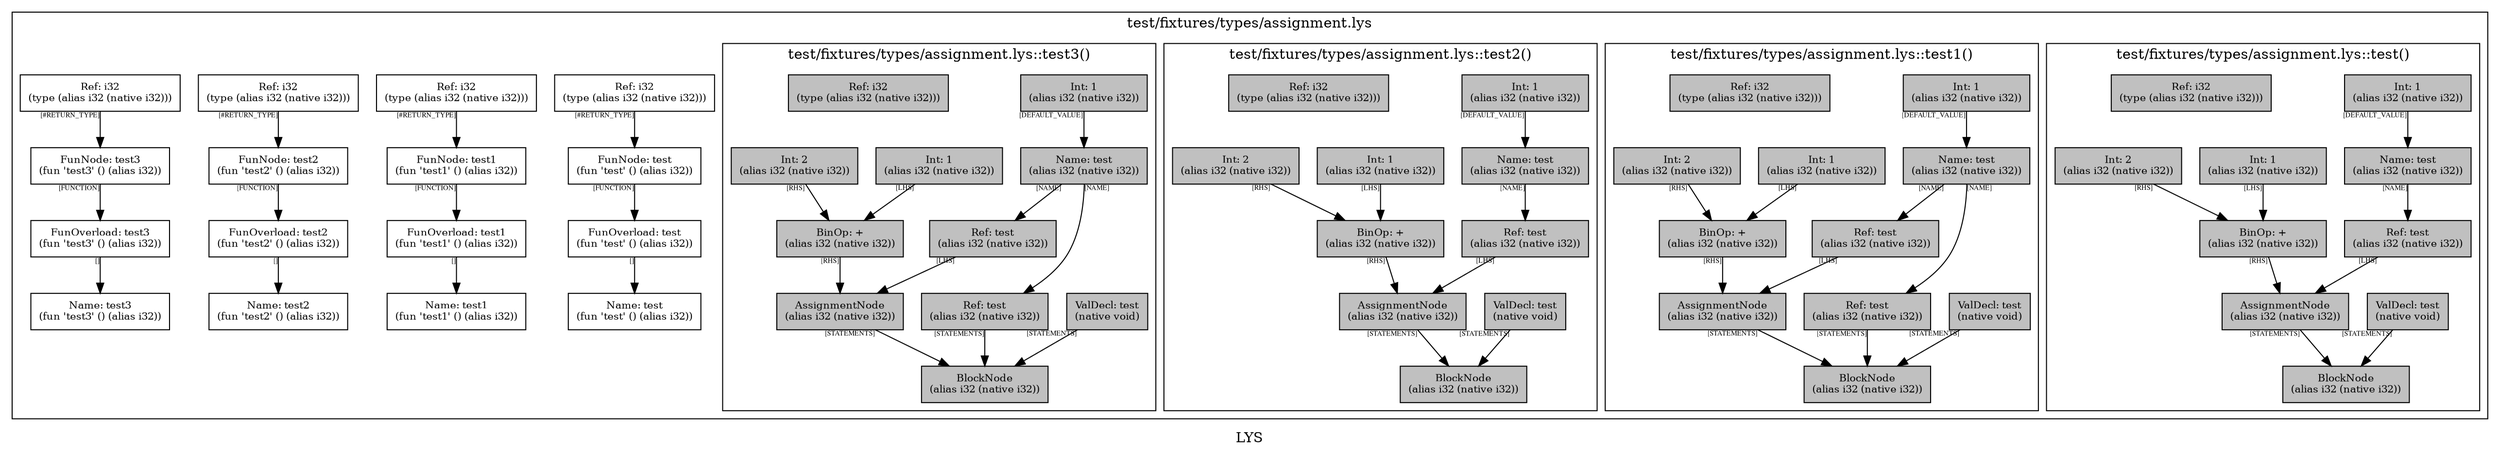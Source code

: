 digraph LYS {
  node [shape=box,fontsize=10];
  subgraph "cluster_test/fixtures/types/assignment.lys" {
    1 [label="FunOverload: test\n(fun 'test' () (alias i32))", fillcolor=grey];
    2 [label="FunNode: test\n(fun 'test' () (alias i32))", fillcolor=grey];
    3 [label="Ref: i32\n(type (alias i32 (native i32)))", fillcolor=grey];
    4 [label="Name: test\n(fun 'test' () (alias i32))", fillcolor=grey];
    5 [label="FunOverload: test1\n(fun 'test1' () (alias i32))", fillcolor=grey];
    6 [label="FunNode: test1\n(fun 'test1' () (alias i32))", fillcolor=grey];
    7 [label="Ref: i32\n(type (alias i32 (native i32)))", fillcolor=grey];
    8 [label="Name: test1\n(fun 'test1' () (alias i32))", fillcolor=grey];
    9 [label="FunOverload: test2\n(fun 'test2' () (alias i32))", fillcolor=grey];
    10 [label="FunNode: test2\n(fun 'test2' () (alias i32))", fillcolor=grey];
    11 [label="Ref: i32\n(type (alias i32 (native i32)))", fillcolor=grey];
    12 [label="Name: test2\n(fun 'test2' () (alias i32))", fillcolor=grey];
    13 [label="FunOverload: test3\n(fun 'test3' () (alias i32))", fillcolor=grey];
    14 [label="FunNode: test3\n(fun 'test3' () (alias i32))", fillcolor=grey];
    15 [label="Ref: i32\n(type (alias i32 (native i32)))", fillcolor=grey];
    16 [label="Name: test3\n(fun 'test3' () (alias i32))", fillcolor=grey];
    subgraph "cluster_test/fixtures/types/assignment.lys_0" { rankdir=TB;
      node [style=filled, fillcolor=grey];
      17 [label="BlockNode\n(alias i32 (native i32))", fillcolor=grey];
      18 [label="ValDecl: test\n(native void)", fillcolor=grey];
      19 [label="Name: test\n(alias i32 (native i32))", fillcolor=grey];
      20 [label="Int: 1\n(alias i32 (native i32))", fillcolor=grey];
      21 [label="AssignmentNode\n(alias i32 (native i32))", fillcolor=grey];
      22 [label="Ref: test\n(alias i32 (native i32))", fillcolor=grey];
      23 [label="BinOp: +\n(alias i32 (native i32))", fillcolor=grey];
      24 [label="Int: 1\n(alias i32 (native i32))", fillcolor=grey];
      25 [label="Int: 2\n(alias i32 (native i32))", fillcolor=grey];
      26 [label="Ref: i32\n(type (alias i32 (native i32)))", fillcolor=grey];
      label="test/fixtures/types/assignment.lys::test()";
    }
    subgraph "cluster_test/fixtures/types/assignment.lys_1" { rankdir=TB;
      node [style=filled, fillcolor=grey];
      27 [label="BlockNode\n(alias i32 (native i32))", fillcolor=grey];
      28 [label="ValDecl: test\n(native void)", fillcolor=grey];
      29 [label="Name: test\n(alias i32 (native i32))", fillcolor=grey];
      30 [label="Int: 1\n(alias i32 (native i32))", fillcolor=grey];
      31 [label="AssignmentNode\n(alias i32 (native i32))", fillcolor=grey];
      32 [label="Ref: test\n(alias i32 (native i32))", fillcolor=grey];
      33 [label="BinOp: +\n(alias i32 (native i32))", fillcolor=grey];
      34 [label="Int: 1\n(alias i32 (native i32))", fillcolor=grey];
      35 [label="Int: 2\n(alias i32 (native i32))", fillcolor=grey];
      36 [label="Ref: test\n(alias i32 (native i32))", fillcolor=grey];
      37 [label="Ref: i32\n(type (alias i32 (native i32)))", fillcolor=grey];
      label="test/fixtures/types/assignment.lys::test1()";
    }
    subgraph "cluster_test/fixtures/types/assignment.lys_2" { rankdir=TB;
      node [style=filled, fillcolor=grey];
      38 [label="BlockNode\n(alias i32 (native i32))", fillcolor=grey];
      39 [label="ValDecl: test\n(native void)", fillcolor=grey];
      40 [label="Name: test\n(alias i32 (native i32))", fillcolor=grey];
      41 [label="Int: 1\n(alias i32 (native i32))", fillcolor=grey];
      42 [label="AssignmentNode\n(alias i32 (native i32))", fillcolor=grey];
      43 [label="Ref: test\n(alias i32 (native i32))", fillcolor=grey];
      44 [label="BinOp: +\n(alias i32 (native i32))", fillcolor=grey];
      45 [label="Int: 1\n(alias i32 (native i32))", fillcolor=grey];
      46 [label="Int: 2\n(alias i32 (native i32))", fillcolor=grey];
      47 [label="Ref: i32\n(type (alias i32 (native i32)))", fillcolor=grey];
      label="test/fixtures/types/assignment.lys::test2()";
    }
    subgraph "cluster_test/fixtures/types/assignment.lys_3" { rankdir=TB;
      node [style=filled, fillcolor=grey];
      48 [label="BlockNode\n(alias i32 (native i32))", fillcolor=grey];
      49 [label="ValDecl: test\n(native void)", fillcolor=grey];
      50 [label="Name: test\n(alias i32 (native i32))", fillcolor=grey];
      51 [label="Int: 1\n(alias i32 (native i32))", fillcolor=grey];
      52 [label="AssignmentNode\n(alias i32 (native i32))", fillcolor=grey];
      53 [label="Ref: test\n(alias i32 (native i32))", fillcolor=grey];
      54 [label="BinOp: +\n(alias i32 (native i32))", fillcolor=grey];
      55 [label="Int: 1\n(alias i32 (native i32))", fillcolor=grey];
      56 [label="Int: 2\n(alias i32 (native i32))", fillcolor=grey];
      57 [label="Ref: test\n(alias i32 (native i32))", fillcolor=grey];
      58 [label="Ref: i32\n(type (alias i32 (native i32)))", fillcolor=grey];
      label="test/fixtures/types/assignment.lys::test3()";
    }
    label="test/fixtures/types/assignment.lys";
  }
  1 -> 4[taillabel="[]" fontsize=7 fontname="times" color="black" ];
  2 -> 1[taillabel="[FUNCTION]" fontsize=7 fontname="times" color="black" ];
  3 -> 2[taillabel="[#RETURN_TYPE]" fontsize=7 fontname="times" color="black" ];
  5 -> 8[taillabel="[]" fontsize=7 fontname="times" color="black" ];
  6 -> 5[taillabel="[FUNCTION]" fontsize=7 fontname="times" color="black" ];
  7 -> 6[taillabel="[#RETURN_TYPE]" fontsize=7 fontname="times" color="black" ];
  9 -> 12[taillabel="[]" fontsize=7 fontname="times" color="black" ];
  10 -> 9[taillabel="[FUNCTION]" fontsize=7 fontname="times" color="black" ];
  11 -> 10[taillabel="[#RETURN_TYPE]" fontsize=7 fontname="times" color="black" ];
  13 -> 16[taillabel="[]" fontsize=7 fontname="times" color="black" ];
  14 -> 13[taillabel="[FUNCTION]" fontsize=7 fontname="times" color="black" ];
  15 -> 14[taillabel="[#RETURN_TYPE]" fontsize=7 fontname="times" color="black" ];
  18 -> 17[taillabel="[STATEMENTS]" fontsize=7 fontname="times" color="black" ];
  19 -> 22[taillabel="[NAME]" fontsize=7 fontname="times" color="black" ];
  20 -> 19[taillabel="[DEFAULT_VALUE]" fontsize=7 fontname="times" color="black" ];
  21 -> 17[taillabel="[STATEMENTS]" fontsize=7 fontname="times" color="black" ];
  22 -> 21[taillabel="[LHS]" fontsize=7 fontname="times" color="black" ];
  23 -> 21[taillabel="[RHS]" fontsize=7 fontname="times" color="black" ];
  24 -> 23[taillabel="[LHS]" fontsize=7 fontname="times" color="black" ];
  25 -> 23[taillabel="[RHS]" fontsize=7 fontname="times" color="black" ];
  28 -> 27[taillabel="[STATEMENTS]" fontsize=7 fontname="times" color="black" ];
  29 -> 32[taillabel="[NAME]" fontsize=7 fontname="times" color="black" ];
  29 -> 36[taillabel="[NAME]" fontsize=7 fontname="times" color="black" ];
  30 -> 29[taillabel="[DEFAULT_VALUE]" fontsize=7 fontname="times" color="black" ];
  31 -> 27[taillabel="[STATEMENTS]" fontsize=7 fontname="times" color="black" ];
  32 -> 31[taillabel="[LHS]" fontsize=7 fontname="times" color="black" ];
  33 -> 31[taillabel="[RHS]" fontsize=7 fontname="times" color="black" ];
  34 -> 33[taillabel="[LHS]" fontsize=7 fontname="times" color="black" ];
  35 -> 33[taillabel="[RHS]" fontsize=7 fontname="times" color="black" ];
  36 -> 27[taillabel="[STATEMENTS]" fontsize=7 fontname="times" color="black" ];
  39 -> 38[taillabel="[STATEMENTS]" fontsize=7 fontname="times" color="black" ];
  40 -> 43[taillabel="[NAME]" fontsize=7 fontname="times" color="black" ];
  41 -> 40[taillabel="[DEFAULT_VALUE]" fontsize=7 fontname="times" color="black" ];
  42 -> 38[taillabel="[STATEMENTS]" fontsize=7 fontname="times" color="black" ];
  43 -> 42[taillabel="[LHS]" fontsize=7 fontname="times" color="black" ];
  44 -> 42[taillabel="[RHS]" fontsize=7 fontname="times" color="black" ];
  45 -> 44[taillabel="[LHS]" fontsize=7 fontname="times" color="black" ];
  46 -> 44[taillabel="[RHS]" fontsize=7 fontname="times" color="black" ];
  49 -> 48[taillabel="[STATEMENTS]" fontsize=7 fontname="times" color="black" ];
  50 -> 53[taillabel="[NAME]" fontsize=7 fontname="times" color="black" ];
  50 -> 57[taillabel="[NAME]" fontsize=7 fontname="times" color="black" ];
  51 -> 50[taillabel="[DEFAULT_VALUE]" fontsize=7 fontname="times" color="black" ];
  52 -> 48[taillabel="[STATEMENTS]" fontsize=7 fontname="times" color="black" ];
  53 -> 52[taillabel="[LHS]" fontsize=7 fontname="times" color="black" ];
  54 -> 52[taillabel="[RHS]" fontsize=7 fontname="times" color="black" ];
  55 -> 54[taillabel="[LHS]" fontsize=7 fontname="times" color="black" ];
  56 -> 54[taillabel="[RHS]" fontsize=7 fontname="times" color="black" ];
  57 -> 48[taillabel="[STATEMENTS]" fontsize=7 fontname="times" color="black" ];
  label="LYS";
}
